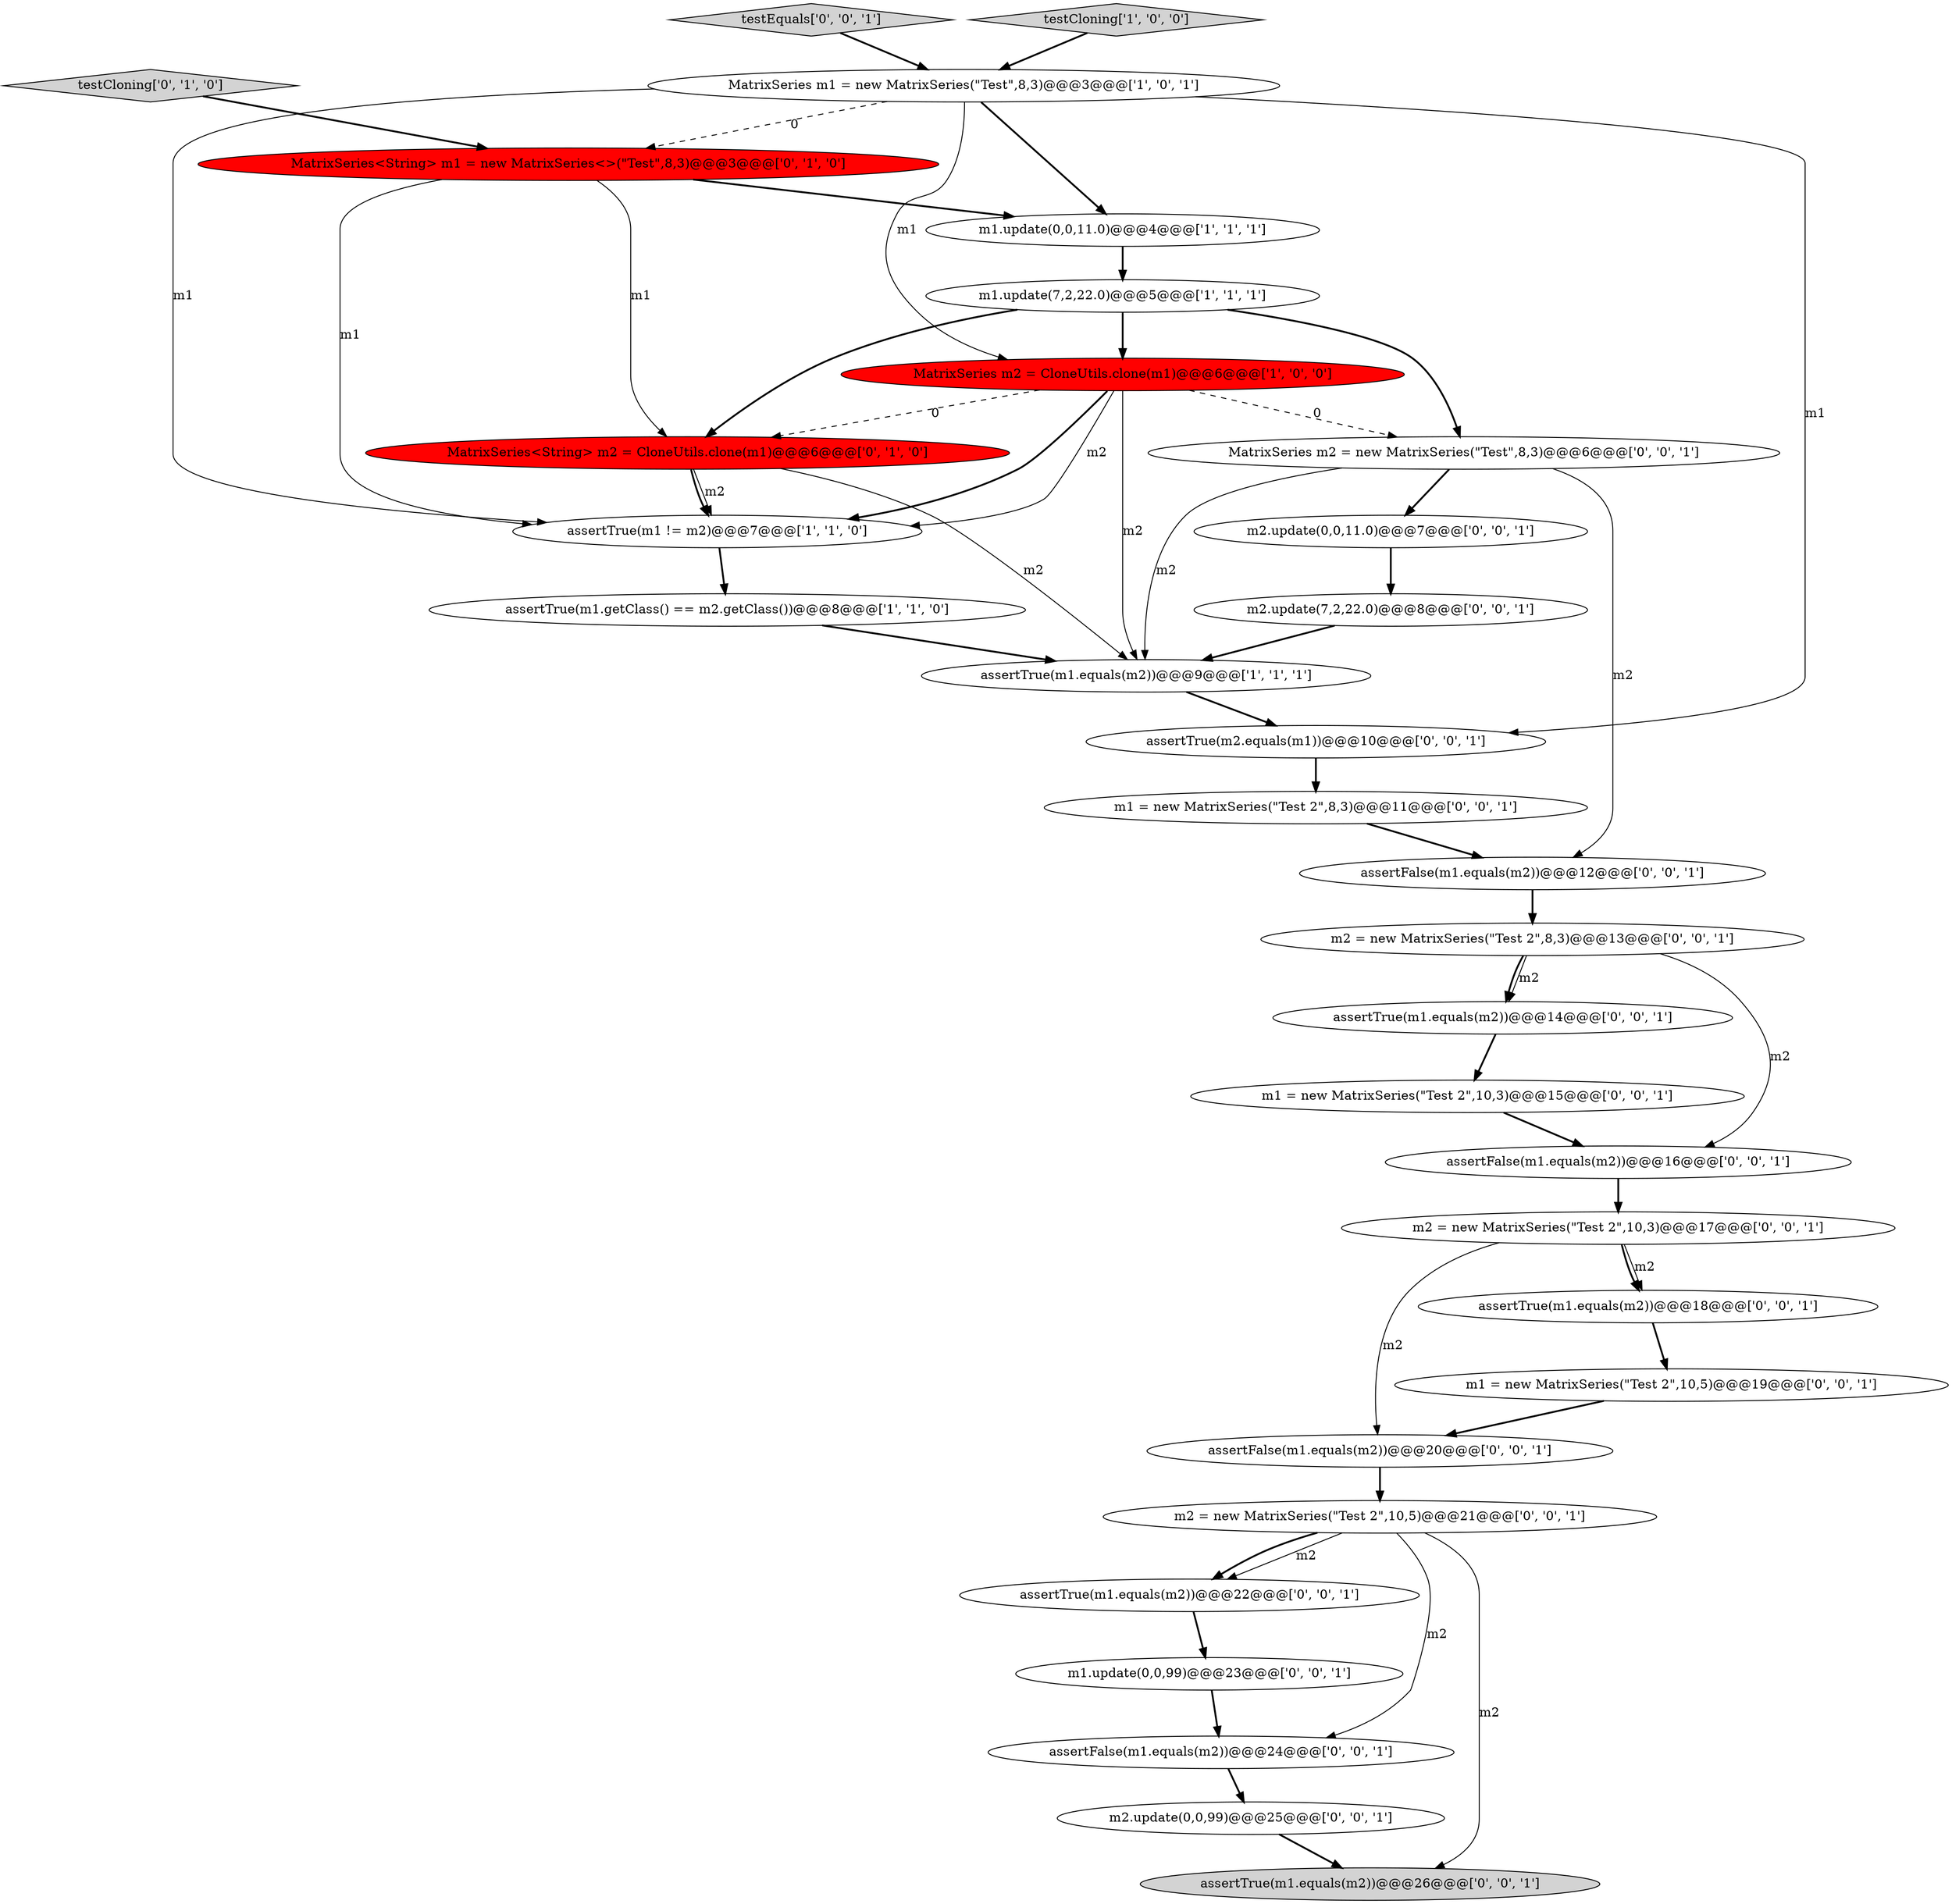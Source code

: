 digraph {
6 [style = filled, label = "MatrixSeries m1 = new MatrixSeries(\"Test\",8,3)@@@3@@@['1', '0', '1']", fillcolor = white, shape = ellipse image = "AAA0AAABBB1BBB"];
24 [style = filled, label = "m2 = new MatrixSeries(\"Test 2\",10,3)@@@17@@@['0', '0', '1']", fillcolor = white, shape = ellipse image = "AAA0AAABBB3BBB"];
0 [style = filled, label = "assertTrue(m1 != m2)@@@7@@@['1', '1', '0']", fillcolor = white, shape = ellipse image = "AAA0AAABBB1BBB"];
2 [style = filled, label = "assertTrue(m1.equals(m2))@@@9@@@['1', '1', '1']", fillcolor = white, shape = ellipse image = "AAA0AAABBB1BBB"];
8 [style = filled, label = "testCloning['0', '1', '0']", fillcolor = lightgray, shape = diamond image = "AAA0AAABBB2BBB"];
9 [style = filled, label = "MatrixSeries<String> m1 = new MatrixSeries<>(\"Test\",8,3)@@@3@@@['0', '1', '0']", fillcolor = red, shape = ellipse image = "AAA1AAABBB2BBB"];
7 [style = filled, label = "m1.update(0,0,11.0)@@@4@@@['1', '1', '1']", fillcolor = white, shape = ellipse image = "AAA0AAABBB1BBB"];
1 [style = filled, label = "assertTrue(m1.getClass() == m2.getClass())@@@8@@@['1', '1', '0']", fillcolor = white, shape = ellipse image = "AAA0AAABBB1BBB"];
26 [style = filled, label = "m1 = new MatrixSeries(\"Test 2\",10,5)@@@19@@@['0', '0', '1']", fillcolor = white, shape = ellipse image = "AAA0AAABBB3BBB"];
29 [style = filled, label = "testEquals['0', '0', '1']", fillcolor = lightgray, shape = diamond image = "AAA0AAABBB3BBB"];
14 [style = filled, label = "assertTrue(m1.equals(m2))@@@26@@@['0', '0', '1']", fillcolor = lightgray, shape = ellipse image = "AAA0AAABBB3BBB"];
21 [style = filled, label = "assertFalse(m1.equals(m2))@@@20@@@['0', '0', '1']", fillcolor = white, shape = ellipse image = "AAA0AAABBB3BBB"];
28 [style = filled, label = "m2.update(7,2,22.0)@@@8@@@['0', '0', '1']", fillcolor = white, shape = ellipse image = "AAA0AAABBB3BBB"];
22 [style = filled, label = "m2.update(0,0,99)@@@25@@@['0', '0', '1']", fillcolor = white, shape = ellipse image = "AAA0AAABBB3BBB"];
15 [style = filled, label = "assertTrue(m1.equals(m2))@@@22@@@['0', '0', '1']", fillcolor = white, shape = ellipse image = "AAA0AAABBB3BBB"];
27 [style = filled, label = "assertFalse(m1.equals(m2))@@@24@@@['0', '0', '1']", fillcolor = white, shape = ellipse image = "AAA0AAABBB3BBB"];
10 [style = filled, label = "MatrixSeries<String> m2 = CloneUtils.clone(m1)@@@6@@@['0', '1', '0']", fillcolor = red, shape = ellipse image = "AAA1AAABBB2BBB"];
19 [style = filled, label = "m1 = new MatrixSeries(\"Test 2\",10,3)@@@15@@@['0', '0', '1']", fillcolor = white, shape = ellipse image = "AAA0AAABBB3BBB"];
23 [style = filled, label = "m1.update(0,0,99)@@@23@@@['0', '0', '1']", fillcolor = white, shape = ellipse image = "AAA0AAABBB3BBB"];
4 [style = filled, label = "testCloning['1', '0', '0']", fillcolor = lightgray, shape = diamond image = "AAA0AAABBB1BBB"];
20 [style = filled, label = "m2 = new MatrixSeries(\"Test 2\",8,3)@@@13@@@['0', '0', '1']", fillcolor = white, shape = ellipse image = "AAA0AAABBB3BBB"];
5 [style = filled, label = "MatrixSeries m2 = CloneUtils.clone(m1)@@@6@@@['1', '0', '0']", fillcolor = red, shape = ellipse image = "AAA1AAABBB1BBB"];
12 [style = filled, label = "MatrixSeries m2 = new MatrixSeries(\"Test\",8,3)@@@6@@@['0', '0', '1']", fillcolor = white, shape = ellipse image = "AAA0AAABBB3BBB"];
16 [style = filled, label = "assertTrue(m1.equals(m2))@@@14@@@['0', '0', '1']", fillcolor = white, shape = ellipse image = "AAA0AAABBB3BBB"];
13 [style = filled, label = "m2.update(0,0,11.0)@@@7@@@['0', '0', '1']", fillcolor = white, shape = ellipse image = "AAA0AAABBB3BBB"];
11 [style = filled, label = "assertFalse(m1.equals(m2))@@@16@@@['0', '0', '1']", fillcolor = white, shape = ellipse image = "AAA0AAABBB3BBB"];
17 [style = filled, label = "assertTrue(m2.equals(m1))@@@10@@@['0', '0', '1']", fillcolor = white, shape = ellipse image = "AAA0AAABBB3BBB"];
18 [style = filled, label = "m1 = new MatrixSeries(\"Test 2\",8,3)@@@11@@@['0', '0', '1']", fillcolor = white, shape = ellipse image = "AAA0AAABBB3BBB"];
30 [style = filled, label = "assertTrue(m1.equals(m2))@@@18@@@['0', '0', '1']", fillcolor = white, shape = ellipse image = "AAA0AAABBB3BBB"];
3 [style = filled, label = "m1.update(7,2,22.0)@@@5@@@['1', '1', '1']", fillcolor = white, shape = ellipse image = "AAA0AAABBB1BBB"];
25 [style = filled, label = "assertFalse(m1.equals(m2))@@@12@@@['0', '0', '1']", fillcolor = white, shape = ellipse image = "AAA0AAABBB3BBB"];
31 [style = filled, label = "m2 = new MatrixSeries(\"Test 2\",10,5)@@@21@@@['0', '0', '1']", fillcolor = white, shape = ellipse image = "AAA0AAABBB3BBB"];
2->17 [style = bold, label=""];
15->23 [style = bold, label=""];
5->12 [style = dashed, label="0"];
5->2 [style = solid, label="m2"];
10->2 [style = solid, label="m2"];
23->27 [style = bold, label=""];
4->6 [style = bold, label=""];
6->17 [style = solid, label="m1"];
31->15 [style = solid, label="m2"];
30->26 [style = bold, label=""];
6->5 [style = solid, label="m1"];
6->9 [style = dashed, label="0"];
20->11 [style = solid, label="m2"];
19->11 [style = bold, label=""];
3->12 [style = bold, label=""];
9->7 [style = bold, label=""];
16->19 [style = bold, label=""];
11->24 [style = bold, label=""];
27->22 [style = bold, label=""];
31->15 [style = bold, label=""];
9->10 [style = solid, label="m1"];
24->21 [style = solid, label="m2"];
7->3 [style = bold, label=""];
24->30 [style = bold, label=""];
26->21 [style = bold, label=""];
3->10 [style = bold, label=""];
12->13 [style = bold, label=""];
28->2 [style = bold, label=""];
25->20 [style = bold, label=""];
3->5 [style = bold, label=""];
29->6 [style = bold, label=""];
5->0 [style = solid, label="m2"];
21->31 [style = bold, label=""];
20->16 [style = bold, label=""];
5->0 [style = bold, label=""];
24->30 [style = solid, label="m2"];
5->10 [style = dashed, label="0"];
10->0 [style = solid, label="m2"];
0->1 [style = bold, label=""];
10->0 [style = bold, label=""];
8->9 [style = bold, label=""];
18->25 [style = bold, label=""];
12->25 [style = solid, label="m2"];
20->16 [style = solid, label="m2"];
1->2 [style = bold, label=""];
6->7 [style = bold, label=""];
22->14 [style = bold, label=""];
6->0 [style = solid, label="m1"];
31->14 [style = solid, label="m2"];
9->0 [style = solid, label="m1"];
31->27 [style = solid, label="m2"];
17->18 [style = bold, label=""];
13->28 [style = bold, label=""];
12->2 [style = solid, label="m2"];
}
